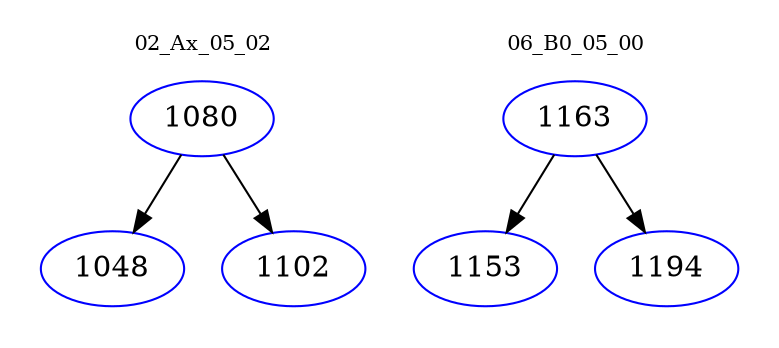 digraph{
subgraph cluster_0 {
color = white
label = "02_Ax_05_02";
fontsize=10;
T0_1080 [label="1080", color="blue"]
T0_1080 -> T0_1048 [color="black"]
T0_1048 [label="1048", color="blue"]
T0_1080 -> T0_1102 [color="black"]
T0_1102 [label="1102", color="blue"]
}
subgraph cluster_1 {
color = white
label = "06_B0_05_00";
fontsize=10;
T1_1163 [label="1163", color="blue"]
T1_1163 -> T1_1153 [color="black"]
T1_1153 [label="1153", color="blue"]
T1_1163 -> T1_1194 [color="black"]
T1_1194 [label="1194", color="blue"]
}
}
